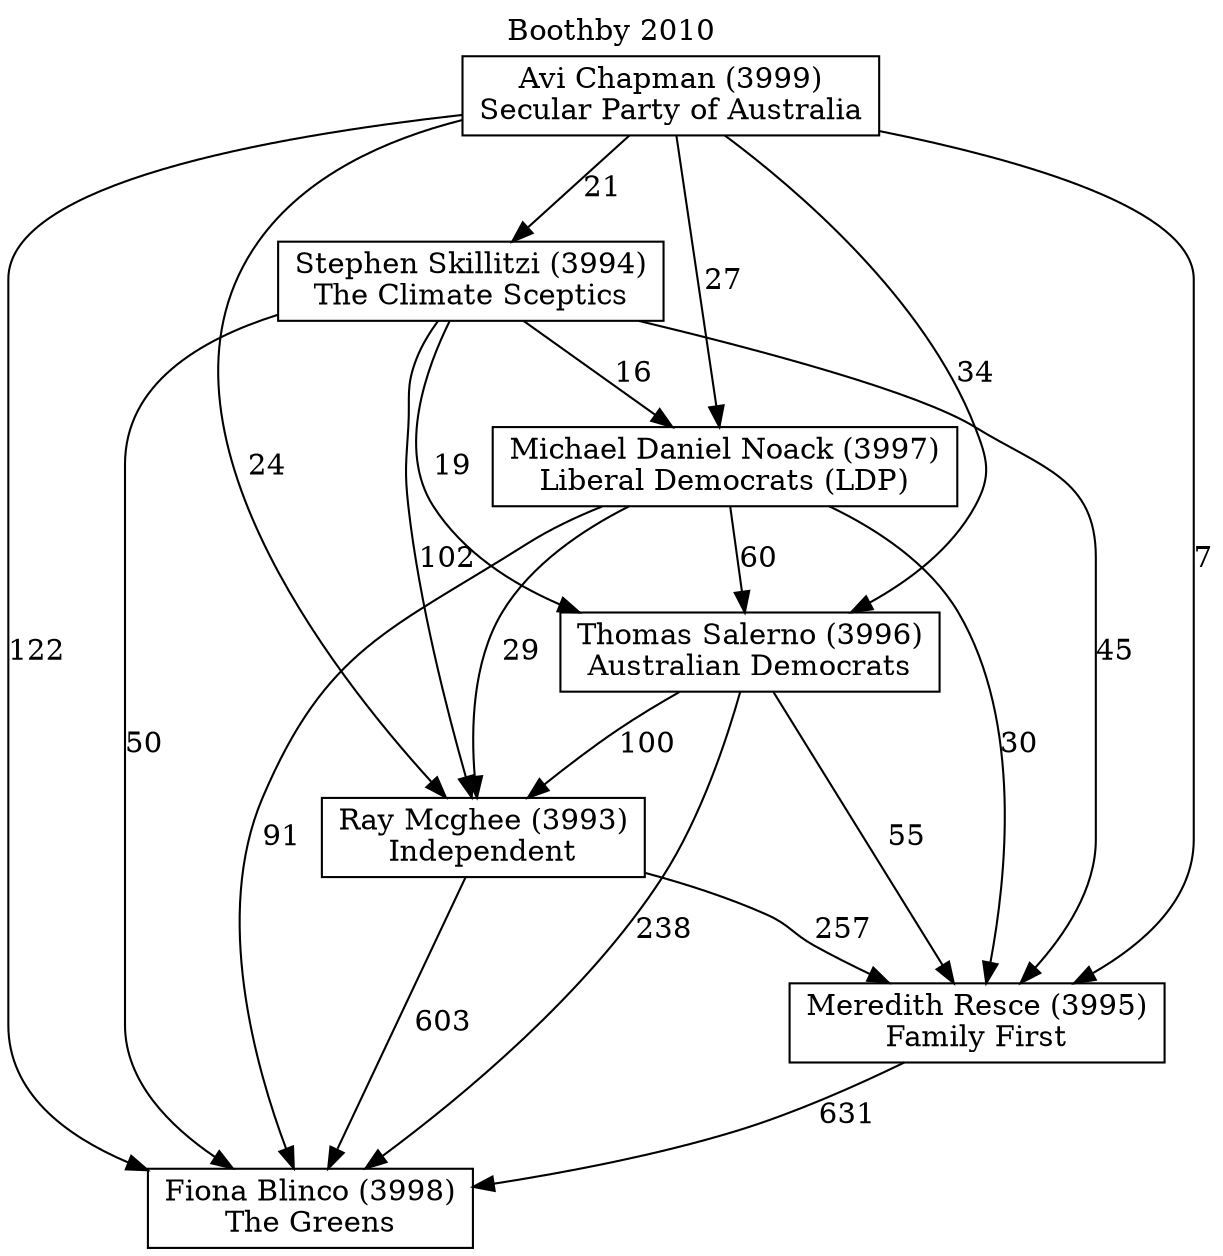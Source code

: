 // House preference flow
digraph "Fiona Blinco (3998)_Boothby_2010" {
	graph [label="Boothby 2010" labelloc=t mclimit=10]
	node [shape=box]
	"Avi Chapman (3999)" [label="Avi Chapman (3999)
Secular Party of Australia"]
	"Fiona Blinco (3998)" [label="Fiona Blinco (3998)
The Greens"]
	"Meredith Resce (3995)" [label="Meredith Resce (3995)
Family First"]
	"Michael Daniel Noack (3997)" [label="Michael Daniel Noack (3997)
Liberal Democrats (LDP)"]
	"Ray Mcghee (3993)" [label="Ray Mcghee (3993)
Independent"]
	"Stephen Skillitzi (3994)" [label="Stephen Skillitzi (3994)
The Climate Sceptics"]
	"Thomas Salerno (3996)" [label="Thomas Salerno (3996)
Australian Democrats"]
	"Avi Chapman (3999)" -> "Fiona Blinco (3998)" [label=122]
	"Avi Chapman (3999)" -> "Meredith Resce (3995)" [label=7]
	"Avi Chapman (3999)" -> "Michael Daniel Noack (3997)" [label=27]
	"Avi Chapman (3999)" -> "Ray Mcghee (3993)" [label=24]
	"Avi Chapman (3999)" -> "Stephen Skillitzi (3994)" [label=21]
	"Avi Chapman (3999)" -> "Thomas Salerno (3996)" [label=34]
	"Meredith Resce (3995)" -> "Fiona Blinco (3998)" [label=631]
	"Michael Daniel Noack (3997)" -> "Fiona Blinco (3998)" [label=91]
	"Michael Daniel Noack (3997)" -> "Meredith Resce (3995)" [label=30]
	"Michael Daniel Noack (3997)" -> "Ray Mcghee (3993)" [label=29]
	"Michael Daniel Noack (3997)" -> "Thomas Salerno (3996)" [label=60]
	"Ray Mcghee (3993)" -> "Fiona Blinco (3998)" [label=603]
	"Ray Mcghee (3993)" -> "Meredith Resce (3995)" [label=257]
	"Stephen Skillitzi (3994)" -> "Fiona Blinco (3998)" [label=50]
	"Stephen Skillitzi (3994)" -> "Meredith Resce (3995)" [label=45]
	"Stephen Skillitzi (3994)" -> "Michael Daniel Noack (3997)" [label=16]
	"Stephen Skillitzi (3994)" -> "Ray Mcghee (3993)" [label=102]
	"Stephen Skillitzi (3994)" -> "Thomas Salerno (3996)" [label=19]
	"Thomas Salerno (3996)" -> "Fiona Blinco (3998)" [label=238]
	"Thomas Salerno (3996)" -> "Meredith Resce (3995)" [label=55]
	"Thomas Salerno (3996)" -> "Ray Mcghee (3993)" [label=100]
}
